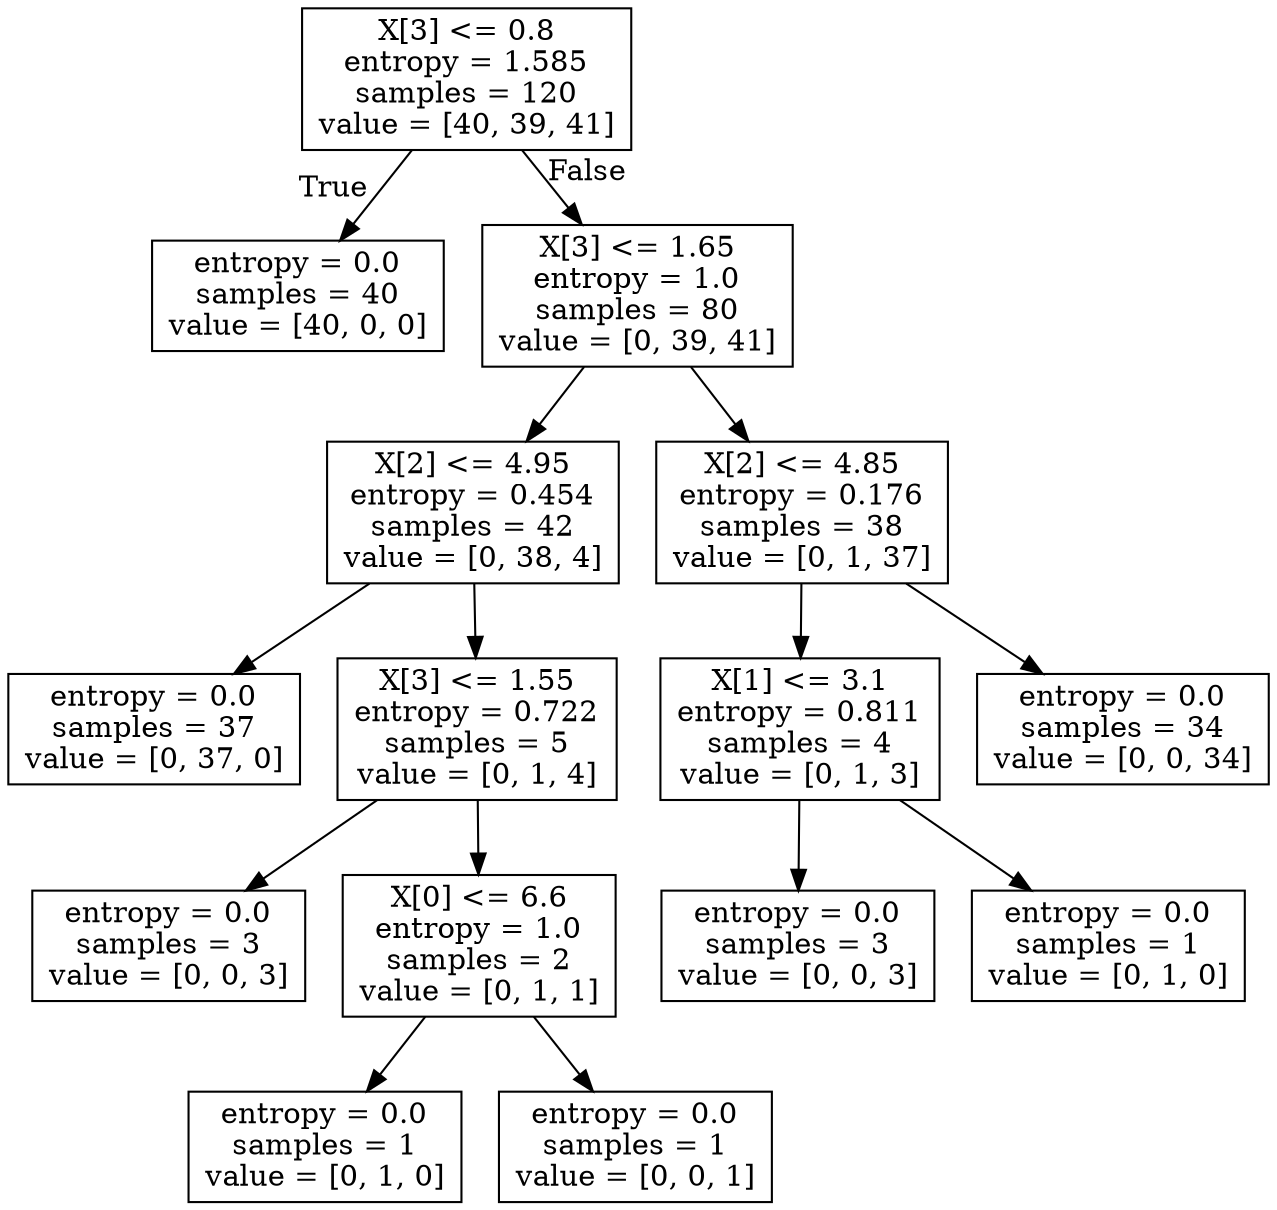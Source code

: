 digraph Tree {
node [shape=box] ;
0 [label="X[3] <= 0.8\nentropy = 1.585\nsamples = 120\nvalue = [40, 39, 41]"] ;
1 [label="entropy = 0.0\nsamples = 40\nvalue = [40, 0, 0]"] ;
0 -> 1 [labeldistance=2.5, labelangle=45, headlabel="True"] ;
2 [label="X[3] <= 1.65\nentropy = 1.0\nsamples = 80\nvalue = [0, 39, 41]"] ;
0 -> 2 [labeldistance=2.5, labelangle=-45, headlabel="False"] ;
3 [label="X[2] <= 4.95\nentropy = 0.454\nsamples = 42\nvalue = [0, 38, 4]"] ;
2 -> 3 ;
4 [label="entropy = 0.0\nsamples = 37\nvalue = [0, 37, 0]"] ;
3 -> 4 ;
5 [label="X[3] <= 1.55\nentropy = 0.722\nsamples = 5\nvalue = [0, 1, 4]"] ;
3 -> 5 ;
6 [label="entropy = 0.0\nsamples = 3\nvalue = [0, 0, 3]"] ;
5 -> 6 ;
7 [label="X[0] <= 6.6\nentropy = 1.0\nsamples = 2\nvalue = [0, 1, 1]"] ;
5 -> 7 ;
8 [label="entropy = 0.0\nsamples = 1\nvalue = [0, 1, 0]"] ;
7 -> 8 ;
9 [label="entropy = 0.0\nsamples = 1\nvalue = [0, 0, 1]"] ;
7 -> 9 ;
10 [label="X[2] <= 4.85\nentropy = 0.176\nsamples = 38\nvalue = [0, 1, 37]"] ;
2 -> 10 ;
11 [label="X[1] <= 3.1\nentropy = 0.811\nsamples = 4\nvalue = [0, 1, 3]"] ;
10 -> 11 ;
12 [label="entropy = 0.0\nsamples = 3\nvalue = [0, 0, 3]"] ;
11 -> 12 ;
13 [label="entropy = 0.0\nsamples = 1\nvalue = [0, 1, 0]"] ;
11 -> 13 ;
14 [label="entropy = 0.0\nsamples = 34\nvalue = [0, 0, 34]"] ;
10 -> 14 ;
}